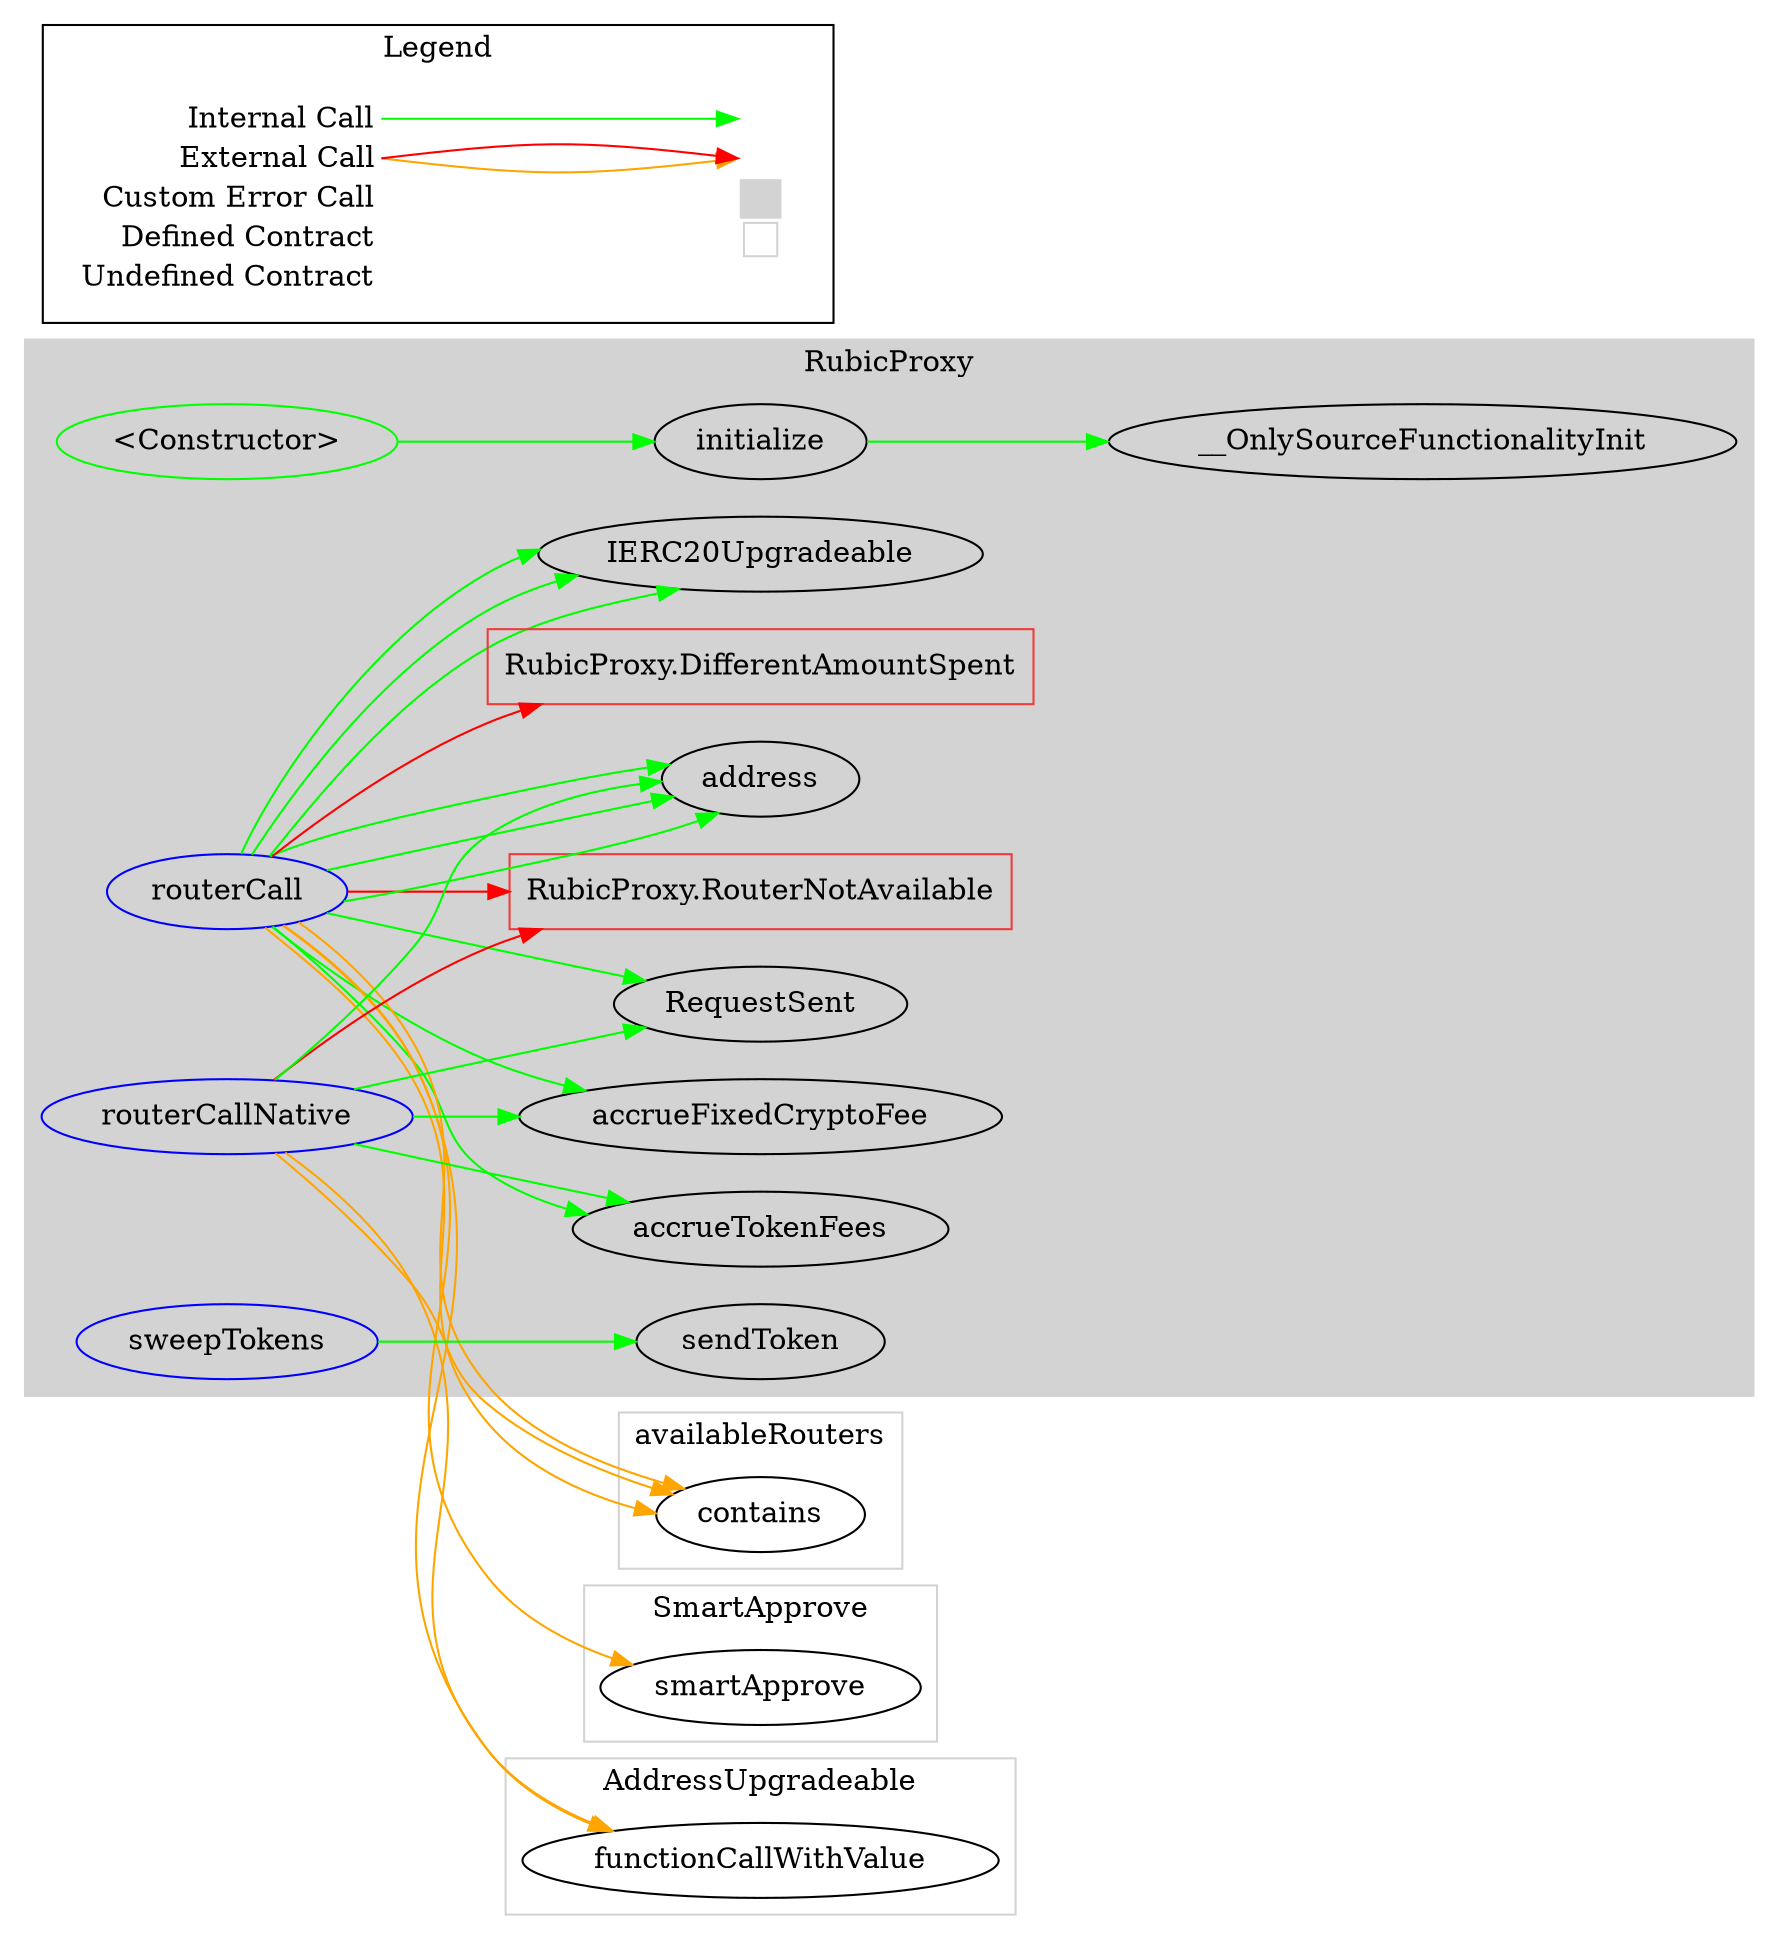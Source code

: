 digraph G {
  graph [ ratio = "auto", page = "100", compound =true ];
subgraph "clusterRubicProxy" {
  graph [ label = "RubicProxy", color = "lightgray", style = "filled", bgcolor = "lightgray" ];
  "RubicProxy.<Constructor>" [ label = "<Constructor>", color = "green" ];
  "RubicProxy.initialize" [ label = "initialize" ];
  "RubicProxy.routerCall" [ label = "routerCall", color = "blue" ];
  "RubicProxy.routerCallNative" [ label = "routerCallNative", color = "blue" ];
  "RubicProxy.sweepTokens" [ label = "sweepTokens", color = "blue" ];
  "RubicProxy.__OnlySourceFunctionalityInit" [ label = "__OnlySourceFunctionalityInit" ];
  "RubicProxy.RouterNotAvailable" [ color = "brown2", shape =box ];
  "RubicProxy.IERC20Upgradeable" [ label = "IERC20Upgradeable" ];
  "RubicProxy.address" [ label = "address" ];
  "RubicProxy.accrueTokenFees" [ label = "accrueTokenFees" ];
  "RubicProxy.accrueFixedCryptoFee" [ label = "accrueFixedCryptoFee" ];
  "RubicProxy.DifferentAmountSpent" [ color = "brown2", shape =box ];
  "RubicProxy.RequestSent" [ label = "RequestSent" ];
  "RubicProxy.sendToken" [ label = "sendToken" ];
}

subgraph "clusteravailableRouters" {
  graph [ label = "availableRouters", color = "lightgray" ];
  "availableRouters.contains" [ label = "contains" ];
}

subgraph "clusterSmartApprove" {
  graph [ label = "SmartApprove", color = "lightgray" ];
  "SmartApprove.smartApprove" [ label = "smartApprove" ];
}

subgraph "clusterAddressUpgradeable" {
  graph [ label = "AddressUpgradeable", color = "lightgray" ];
  "AddressUpgradeable.functionCallWithValue" [ label = "functionCallWithValue" ];
}

  "RubicProxy.<Constructor>";
  "RubicProxy.initialize";
  "RubicProxy.__OnlySourceFunctionalityInit";
  "RubicProxy.routerCall";
  "availableRouters.contains";
  "RubicProxy.RouterNotAvailable";
  "RubicProxy.IERC20Upgradeable";
  "RubicProxy.address";
  "RubicProxy.accrueTokenFees";
  "SmartApprove.smartApprove";
  "AddressUpgradeable.functionCallWithValue";
  "RubicProxy.accrueFixedCryptoFee";
  "RubicProxy.DifferentAmountSpent";
  "RubicProxy.RequestSent";
  "RubicProxy.routerCallNative";
  "RubicProxy.sweepTokens";
  "RubicProxy.sendToken";
  "RubicProxy.<Constructor>" -> "RubicProxy.initialize" [ color = "green" ];
  "RubicProxy.initialize" -> "RubicProxy.__OnlySourceFunctionalityInit" [ color = "green" ];
  "RubicProxy.routerCall" -> "availableRouters.contains" [ color = "orange" ];
  "RubicProxy.routerCall" -> "availableRouters.contains" [ color = "orange" ];
  "RubicProxy.routerCall" -> "RubicProxy.RouterNotAvailable" [ color = "red" ];
  "RubicProxy.routerCall" -> "RubicProxy.IERC20Upgradeable" [ color = "green" ];
  "RubicProxy.routerCall" -> "RubicProxy.address" [ color = "green" ];
  "RubicProxy.routerCall" -> "RubicProxy.accrueTokenFees" [ color = "green" ];
  "RubicProxy.routerCall" -> "SmartApprove.smartApprove" [ color = "orange" ];
  "RubicProxy.routerCall" -> "RubicProxy.IERC20Upgradeable" [ color = "green" ];
  "RubicProxy.routerCall" -> "RubicProxy.address" [ color = "green" ];
  "RubicProxy.routerCall" -> "AddressUpgradeable.functionCallWithValue" [ color = "orange" ];
  "RubicProxy.routerCall" -> "RubicProxy.accrueFixedCryptoFee" [ color = "green" ];
  "RubicProxy.routerCall" -> "RubicProxy.IERC20Upgradeable" [ color = "green" ];
  "RubicProxy.routerCall" -> "RubicProxy.address" [ color = "green" ];
  "RubicProxy.routerCall" -> "RubicProxy.DifferentAmountSpent" [ color = "red" ];
  "RubicProxy.routerCall" -> "RubicProxy.RequestSent" [ color = "green" ];
  "RubicProxy.routerCallNative" -> "availableRouters.contains" [ color = "orange" ];
  "RubicProxy.routerCallNative" -> "RubicProxy.RouterNotAvailable" [ color = "red" ];
  "RubicProxy.routerCallNative" -> "RubicProxy.accrueTokenFees" [ color = "green" ];
  "RubicProxy.routerCallNative" -> "RubicProxy.accrueFixedCryptoFee" [ color = "green" ];
  "RubicProxy.routerCallNative" -> "RubicProxy.address" [ color = "green" ];
  "RubicProxy.routerCallNative" -> "AddressUpgradeable.functionCallWithValue" [ color = "orange" ];
  "RubicProxy.routerCallNative" -> "RubicProxy.RequestSent" [ color = "green" ];
  "RubicProxy.sweepTokens" -> "RubicProxy.sendToken" [ color = "green" ];


rankdir=LR
node [shape=plaintext]
subgraph cluster_01 { 
label = "Legend";
key [label=<<table border="0" cellpadding="2" cellspacing="0" cellborder="0">
  <tr><td align="right" port="i1">Internal Call</td></tr>
  <tr><td align="right" port="i2">External Call</td></tr>
  <tr><td align="right" port="i2">Custom Error Call</td></tr>
  <tr><td align="right" port="i3">Defined Contract</td></tr>
  <tr><td align="right" port="i4">Undefined Contract</td></tr>
  </table>>]
key2 [label=<<table border="0" cellpadding="2" cellspacing="0" cellborder="0">
  <tr><td port="i1">&nbsp;&nbsp;&nbsp;</td></tr>
  <tr><td port="i2">&nbsp;&nbsp;&nbsp;</td></tr>
  <tr><td port="i3" bgcolor="lightgray">&nbsp;&nbsp;&nbsp;</td></tr>
  <tr><td port="i4">
    <table border="1" cellborder="0" cellspacing="0" cellpadding="7" color="lightgray">
      <tr>
       <td></td>
      </tr>
     </table>
  </td></tr>
  </table>>]
key:i1:e -> key2:i1:w [color="green"]
key:i2:e -> key2:i2:w [color="orange"]
key:i2:e -> key2:i2:w [color="red"]
}
}

